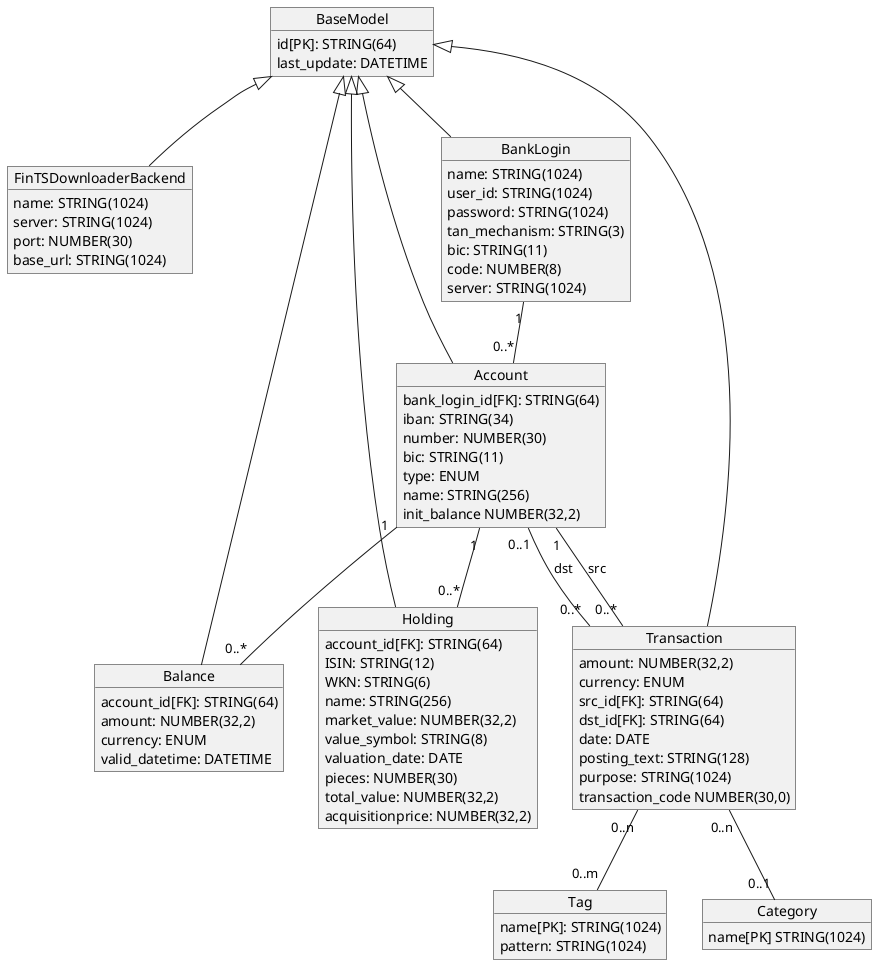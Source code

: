 @startuml fints_downloader_model

object BaseModel
BaseModel : id[PK]: STRING(64)
BaseModel : last_update: DATETIME

object FinTSDownloaderBackend
FinTSDownloaderBackend : name: STRING(1024)
FinTSDownloaderBackend : server: STRING(1024)
FinTSDownloaderBackend : port: NUMBER(30)
FinTSDownloaderBackend : base_url: STRING(1024)

object BankLogin
BankLogin : name: STRING(1024)
BankLogin : user_id: STRING(1024)
BankLogin : password: STRING(1024)
BankLogin : tan_mechanism: STRING(3)
BankLogin : bic: STRING(11)
BankLogin : code: NUMBER(8)
BankLogin : server: STRING(1024)

object Account
Account : bank_login_id[FK]: STRING(64)
Account : iban: STRING(34)
Account : number: NUMBER(30)
Account : bic: STRING(11)
Account : type: ENUM
Account : name: STRING(256)
Account : init_balance NUMBER(32,2)

object Balance
Balance : account_id[FK]: STRING(64)
Balance : amount: NUMBER(32,2)
Balance : currency: ENUM
Balance : valid_datetime: DATETIME

object Holding
Holding : account_id[FK]: STRING(64)
Holding : ISIN: STRING(12)
Holding : WKN: STRING(6)
Holding : name: STRING(256)
Holding : market_value: NUMBER(32,2)
Holding : value_symbol: STRING(8)
Holding : valuation_date: DATE
Holding : pieces: NUMBER(30)
Holding : total_value: NUMBER(32,2)
Holding : acquisitionprice: NUMBER(32,2)

object Transaction
Transaction : amount: NUMBER(32,2)
Transaction : currency: ENUM
Transaction : src_id[FK]: STRING(64)
Transaction : dst_id[FK]: STRING(64)
Transaction : date: DATE
Transaction : posting_text: STRING(128)
Transaction : purpose: STRING(1024)
Transaction : transaction_code NUMBER(30,0)

object Tag
Tag : name[PK]: STRING(1024)
Tag : pattern: STRING(1024)

object Category
Category : name[PK] STRING(1024)


BaseModel <|-- FinTSDownloaderBackend
BaseModel <|-- BankLogin
BaseModel <|-- Account
BaseModel <|-- Balance
BaseModel <|-- Holding
BaseModel <|-- Transaction


BankLogin "1" -- "0..*" Account
Account "1" -- "0..*" Balance
Account "1" -- "0..*" Holding
Account "1" -- "0..*" Transaction : "src"
Account "0..1" -- "0..*" Transaction : "dst"
Transaction "0..n" -- "0..m" Tag
Transaction "0..n" -- "0..1" Category

@enduml